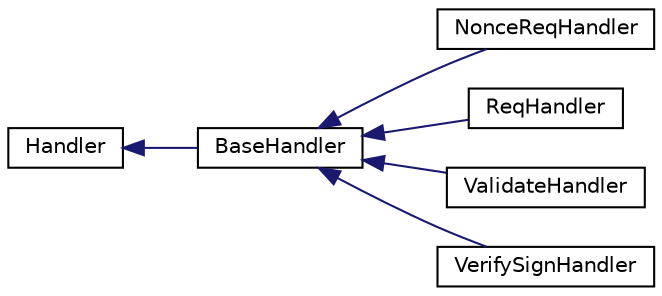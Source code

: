 digraph "Graphical Class Hierarchy"
{
 // LATEX_PDF_SIZE
  edge [fontname="Helvetica",fontsize="10",labelfontname="Helvetica",labelfontsize="10"];
  node [fontname="Helvetica",fontsize="10",shape=record];
  rankdir="LR";
  Node0 [label="Handler",height=0.2,width=0.4,color="black", fillcolor="white", style="filled",URL="$classHandler.html",tooltip="The base class for handling requests."];
  Node0 -> Node1 [dir="back",color="midnightblue",fontsize="10",style="solid",fontname="Helvetica"];
  Node1 [label="BaseHandler",height=0.2,width=0.4,color="black", fillcolor="white", style="filled",URL="$classBaseHandler.html",tooltip=" "];
  Node1 -> Node2 [dir="back",color="midnightblue",fontsize="10",style="solid",fontname="Helvetica"];
  Node2 [label="NonceReqHandler",height=0.2,width=0.4,color="black", fillcolor="white", style="filled",URL="$classNonceReqHandler.html",tooltip=" "];
  Node1 -> Node3 [dir="back",color="midnightblue",fontsize="10",style="solid",fontname="Helvetica"];
  Node3 [label="ReqHandler",height=0.2,width=0.4,color="black", fillcolor="white", style="filled",URL="$classReqHandler.html",tooltip=" "];
  Node1 -> Node4 [dir="back",color="midnightblue",fontsize="10",style="solid",fontname="Helvetica"];
  Node4 [label="ValidateHandler",height=0.2,width=0.4,color="black", fillcolor="white", style="filled",URL="$classValidateHandler.html",tooltip=" "];
  Node1 -> Node5 [dir="back",color="midnightblue",fontsize="10",style="solid",fontname="Helvetica"];
  Node5 [label="VerifySignHandler",height=0.2,width=0.4,color="black", fillcolor="white", style="filled",URL="$classVerifySignHandler.html",tooltip=" "];
}
